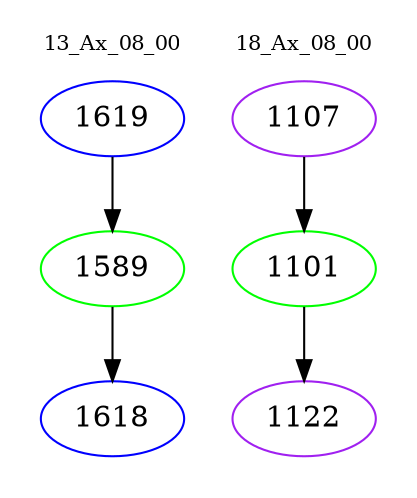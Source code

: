 digraph{
subgraph cluster_0 {
color = white
label = "13_Ax_08_00";
fontsize=10;
T0_1619 [label="1619", color="blue"]
T0_1619 -> T0_1589 [color="black"]
T0_1589 [label="1589", color="green"]
T0_1589 -> T0_1618 [color="black"]
T0_1618 [label="1618", color="blue"]
}
subgraph cluster_1 {
color = white
label = "18_Ax_08_00";
fontsize=10;
T1_1107 [label="1107", color="purple"]
T1_1107 -> T1_1101 [color="black"]
T1_1101 [label="1101", color="green"]
T1_1101 -> T1_1122 [color="black"]
T1_1122 [label="1122", color="purple"]
}
}
